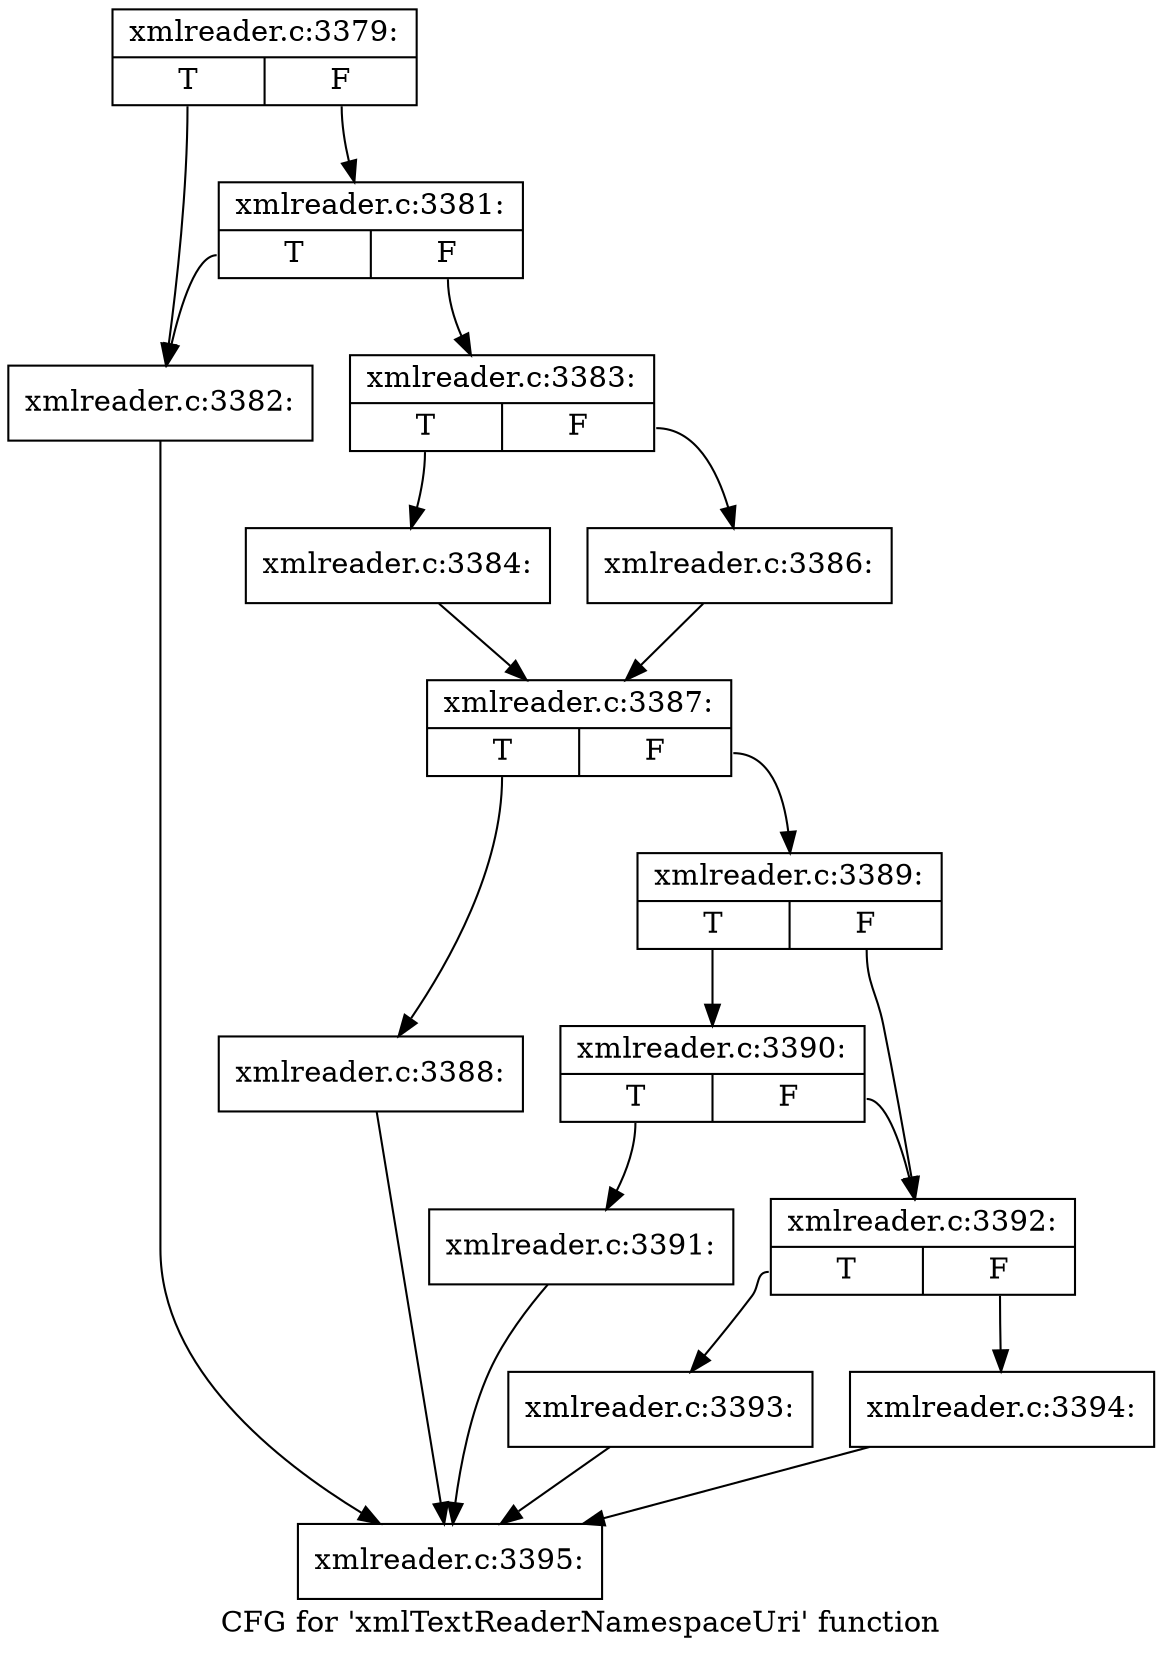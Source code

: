 digraph "CFG for 'xmlTextReaderNamespaceUri' function" {
	label="CFG for 'xmlTextReaderNamespaceUri' function";

	Node0x47f47c0 [shape=record,label="{xmlreader.c:3379:|{<s0>T|<s1>F}}"];
	Node0x47f47c0:s0 -> Node0x47ec3e0;
	Node0x47f47c0:s1 -> Node0x47ec480;
	Node0x47ec480 [shape=record,label="{xmlreader.c:3381:|{<s0>T|<s1>F}}"];
	Node0x47ec480:s0 -> Node0x47ec3e0;
	Node0x47ec480:s1 -> Node0x47ec430;
	Node0x47ec3e0 [shape=record,label="{xmlreader.c:3382:}"];
	Node0x47ec3e0 -> Node0x47ebe20;
	Node0x47ec430 [shape=record,label="{xmlreader.c:3383:|{<s0>T|<s1>F}}"];
	Node0x47ec430:s0 -> Node0x47f5840;
	Node0x47ec430:s1 -> Node0x47f58e0;
	Node0x47f5840 [shape=record,label="{xmlreader.c:3384:}"];
	Node0x47f5840 -> Node0x47f5890;
	Node0x47f58e0 [shape=record,label="{xmlreader.c:3386:}"];
	Node0x47f58e0 -> Node0x47f5890;
	Node0x47f5890 [shape=record,label="{xmlreader.c:3387:|{<s0>T|<s1>F}}"];
	Node0x47f5890:s0 -> Node0x47f6330;
	Node0x47f5890:s1 -> Node0x47f6380;
	Node0x47f6330 [shape=record,label="{xmlreader.c:3388:}"];
	Node0x47f6330 -> Node0x47ebe20;
	Node0x47f6380 [shape=record,label="{xmlreader.c:3389:|{<s0>T|<s1>F}}"];
	Node0x47f6380:s0 -> Node0x47f6ad0;
	Node0x47f6380:s1 -> Node0x47f6a80;
	Node0x47f6ad0 [shape=record,label="{xmlreader.c:3390:|{<s0>T|<s1>F}}"];
	Node0x47f6ad0:s0 -> Node0x47f6a30;
	Node0x47f6ad0:s1 -> Node0x47f6a80;
	Node0x47f6a30 [shape=record,label="{xmlreader.c:3391:}"];
	Node0x47f6a30 -> Node0x47ebe20;
	Node0x47f6a80 [shape=record,label="{xmlreader.c:3392:|{<s0>T|<s1>F}}"];
	Node0x47f6a80:s0 -> Node0x47f73f0;
	Node0x47f6a80:s1 -> Node0x47f7440;
	Node0x47f73f0 [shape=record,label="{xmlreader.c:3393:}"];
	Node0x47f73f0 -> Node0x47ebe20;
	Node0x47f7440 [shape=record,label="{xmlreader.c:3394:}"];
	Node0x47f7440 -> Node0x47ebe20;
	Node0x47ebe20 [shape=record,label="{xmlreader.c:3395:}"];
}
